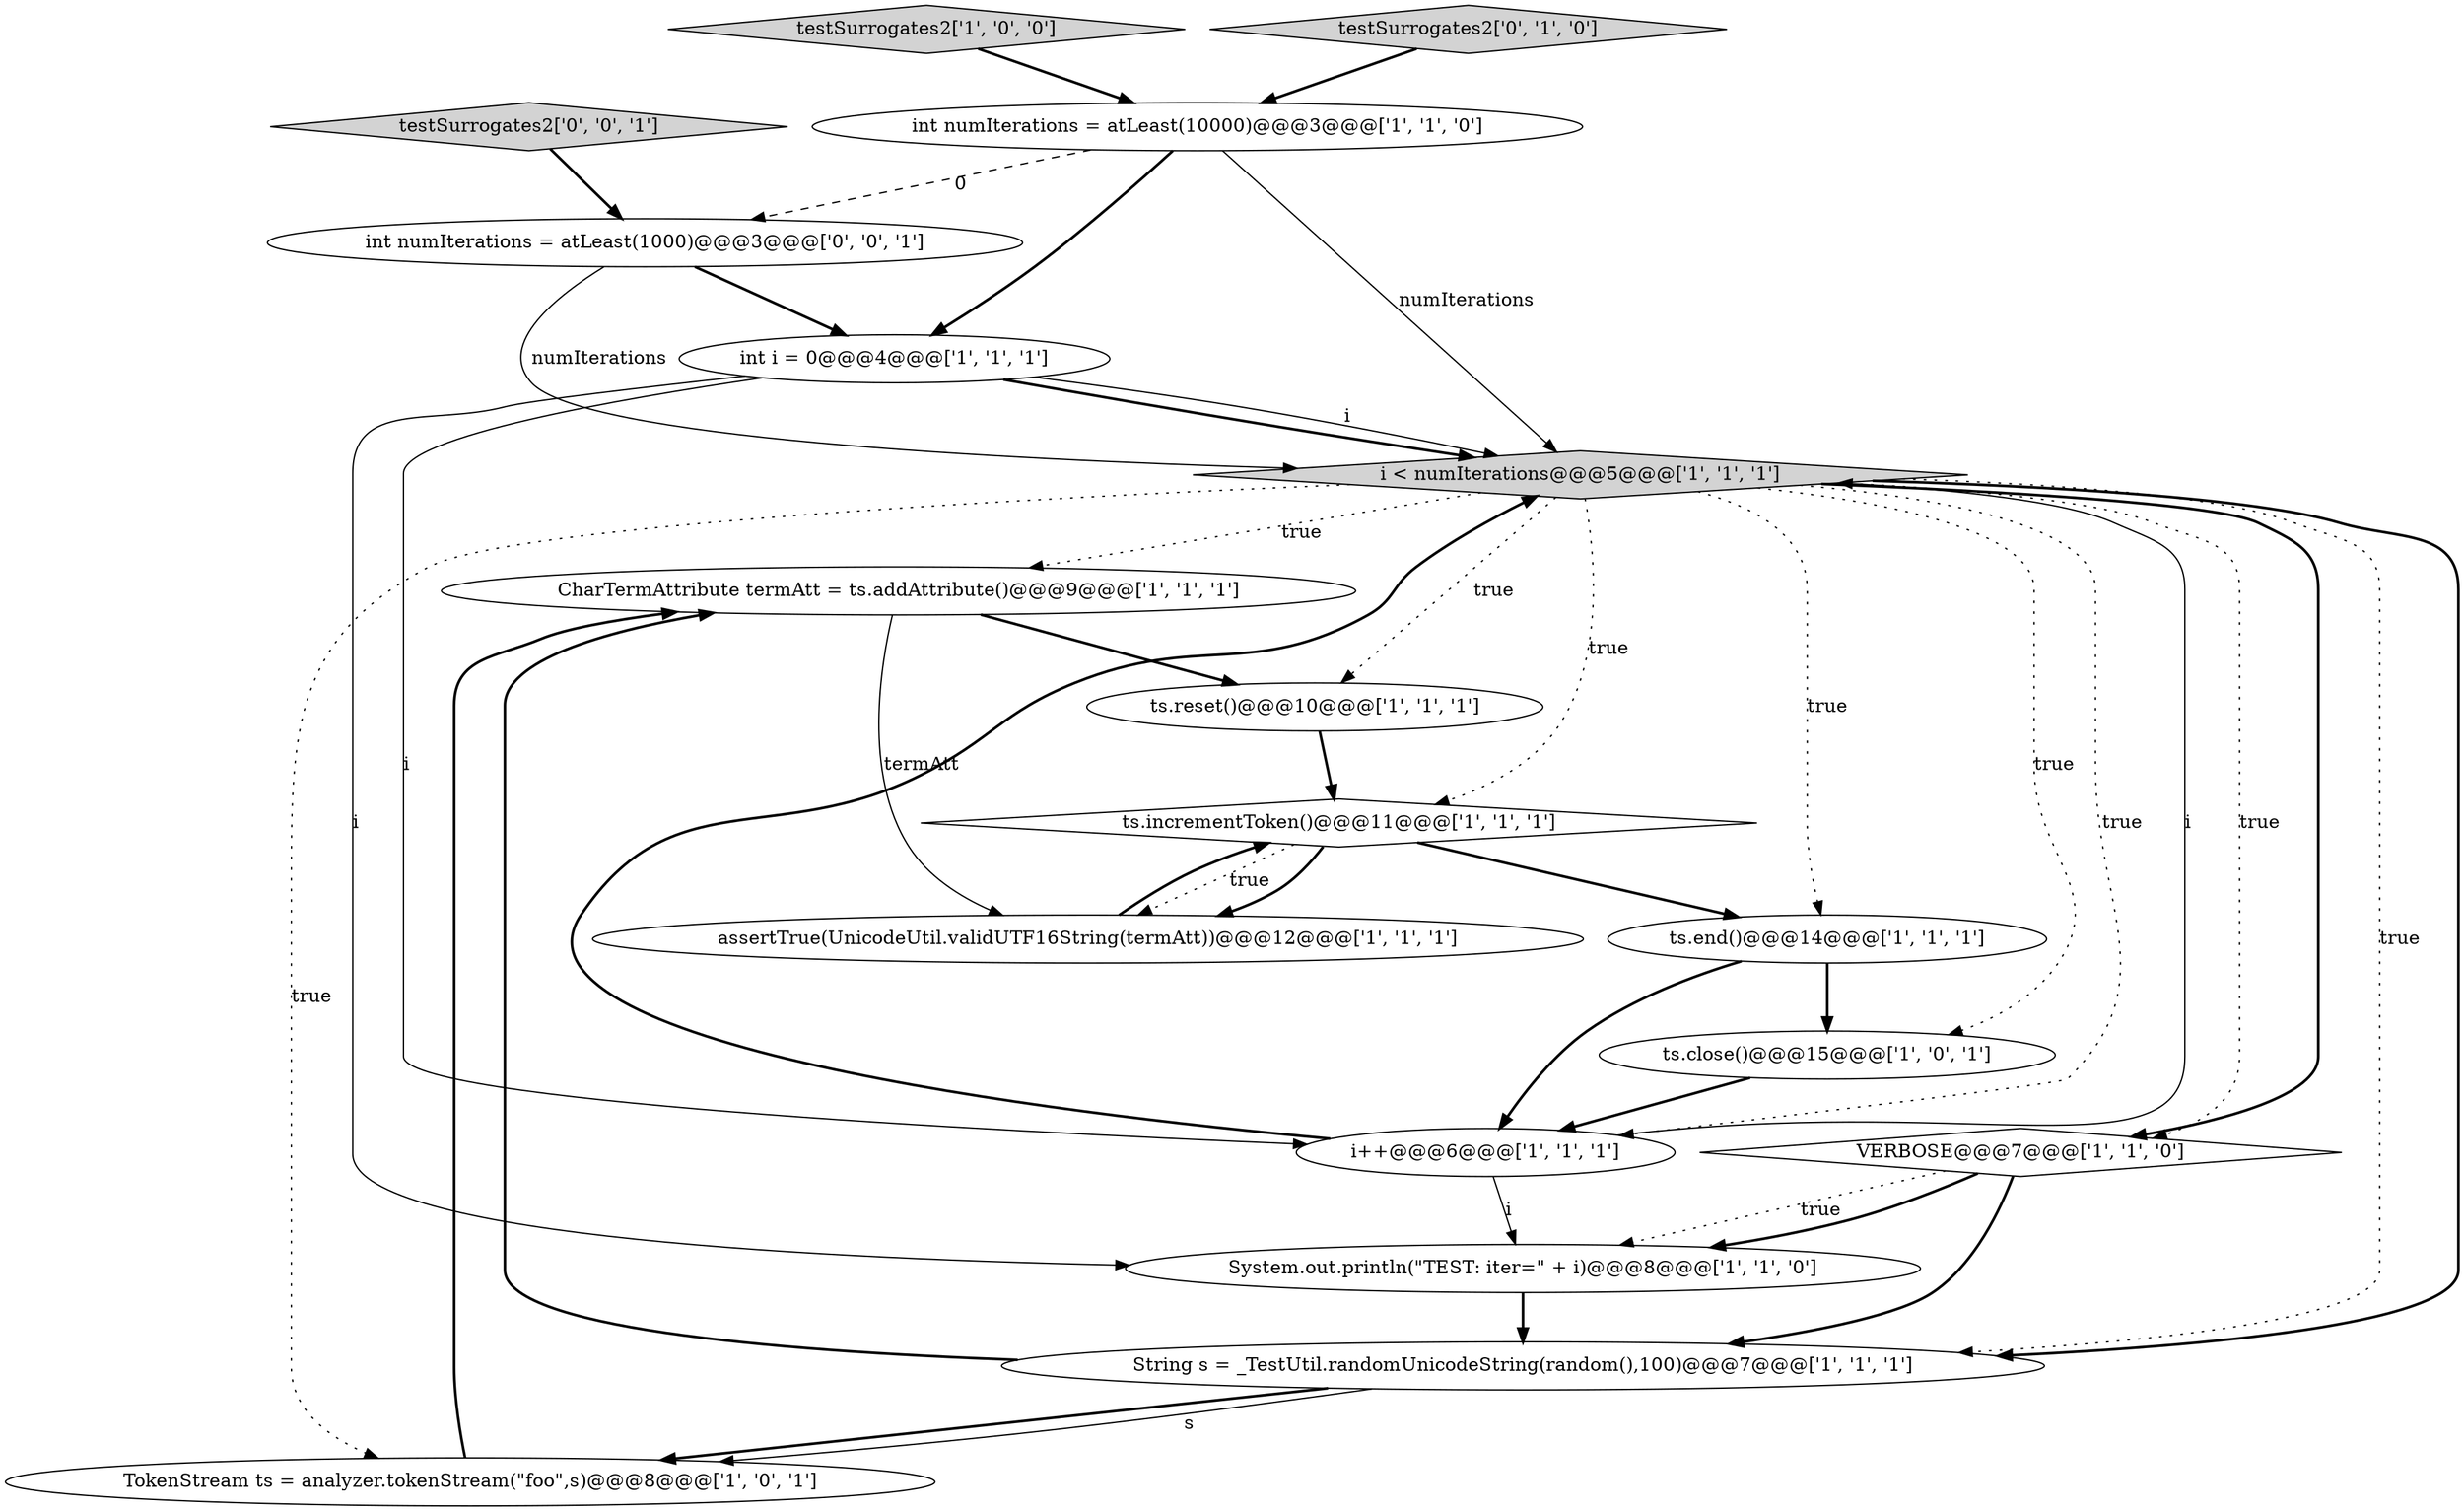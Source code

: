 digraph {
4 [style = filled, label = "int i = 0@@@4@@@['1', '1', '1']", fillcolor = white, shape = ellipse image = "AAA0AAABBB1BBB"];
11 [style = filled, label = "testSurrogates2['1', '0', '0']", fillcolor = lightgray, shape = diamond image = "AAA0AAABBB1BBB"];
5 [style = filled, label = "CharTermAttribute termAtt = ts.addAttribute()@@@9@@@['1', '1', '1']", fillcolor = white, shape = ellipse image = "AAA0AAABBB1BBB"];
16 [style = filled, label = "testSurrogates2['0', '0', '1']", fillcolor = lightgray, shape = diamond image = "AAA0AAABBB3BBB"];
2 [style = filled, label = "VERBOSE@@@7@@@['1', '1', '0']", fillcolor = white, shape = diamond image = "AAA0AAABBB1BBB"];
6 [style = filled, label = "i < numIterations@@@5@@@['1', '1', '1']", fillcolor = lightgray, shape = diamond image = "AAA0AAABBB1BBB"];
9 [style = filled, label = "ts.reset()@@@10@@@['1', '1', '1']", fillcolor = white, shape = ellipse image = "AAA0AAABBB1BBB"];
13 [style = filled, label = "ts.incrementToken()@@@11@@@['1', '1', '1']", fillcolor = white, shape = diamond image = "AAA0AAABBB1BBB"];
15 [style = filled, label = "testSurrogates2['0', '1', '0']", fillcolor = lightgray, shape = diamond image = "AAA0AAABBB2BBB"];
14 [style = filled, label = "ts.end()@@@14@@@['1', '1', '1']", fillcolor = white, shape = ellipse image = "AAA0AAABBB1BBB"];
8 [style = filled, label = "String s = _TestUtil.randomUnicodeString(random(),100)@@@7@@@['1', '1', '1']", fillcolor = white, shape = ellipse image = "AAA0AAABBB1BBB"];
7 [style = filled, label = "System.out.println(\"TEST: iter=\" + i)@@@8@@@['1', '1', '0']", fillcolor = white, shape = ellipse image = "AAA0AAABBB1BBB"];
10 [style = filled, label = "TokenStream ts = analyzer.tokenStream(\"foo\",s)@@@8@@@['1', '0', '1']", fillcolor = white, shape = ellipse image = "AAA0AAABBB1BBB"];
3 [style = filled, label = "assertTrue(UnicodeUtil.validUTF16String(termAtt))@@@12@@@['1', '1', '1']", fillcolor = white, shape = ellipse image = "AAA0AAABBB1BBB"];
17 [style = filled, label = "int numIterations = atLeast(1000)@@@3@@@['0', '0', '1']", fillcolor = white, shape = ellipse image = "AAA0AAABBB3BBB"];
12 [style = filled, label = "ts.close()@@@15@@@['1', '0', '1']", fillcolor = white, shape = ellipse image = "AAA0AAABBB1BBB"];
0 [style = filled, label = "int numIterations = atLeast(10000)@@@3@@@['1', '1', '0']", fillcolor = white, shape = ellipse image = "AAA0AAABBB1BBB"];
1 [style = filled, label = "i++@@@6@@@['1', '1', '1']", fillcolor = white, shape = ellipse image = "AAA0AAABBB1BBB"];
4->7 [style = solid, label="i"];
8->10 [style = bold, label=""];
1->6 [style = solid, label="i"];
5->9 [style = bold, label=""];
17->6 [style = solid, label="numIterations"];
13->3 [style = dotted, label="true"];
4->6 [style = bold, label=""];
0->6 [style = solid, label="numIterations"];
6->13 [style = dotted, label="true"];
6->1 [style = dotted, label="true"];
4->1 [style = solid, label="i"];
16->17 [style = bold, label=""];
7->8 [style = bold, label=""];
12->1 [style = bold, label=""];
0->17 [style = dashed, label="0"];
8->10 [style = solid, label="s"];
14->1 [style = bold, label=""];
6->2 [style = bold, label=""];
4->6 [style = solid, label="i"];
6->10 [style = dotted, label="true"];
6->5 [style = dotted, label="true"];
11->0 [style = bold, label=""];
1->6 [style = bold, label=""];
6->2 [style = dotted, label="true"];
6->14 [style = dotted, label="true"];
10->5 [style = bold, label=""];
13->3 [style = bold, label=""];
8->5 [style = bold, label=""];
6->9 [style = dotted, label="true"];
0->4 [style = bold, label=""];
6->8 [style = dotted, label="true"];
2->7 [style = dotted, label="true"];
15->0 [style = bold, label=""];
14->12 [style = bold, label=""];
6->8 [style = bold, label=""];
3->13 [style = bold, label=""];
6->12 [style = dotted, label="true"];
2->7 [style = bold, label=""];
5->3 [style = solid, label="termAtt"];
13->14 [style = bold, label=""];
17->4 [style = bold, label=""];
1->7 [style = solid, label="i"];
2->8 [style = bold, label=""];
9->13 [style = bold, label=""];
}
